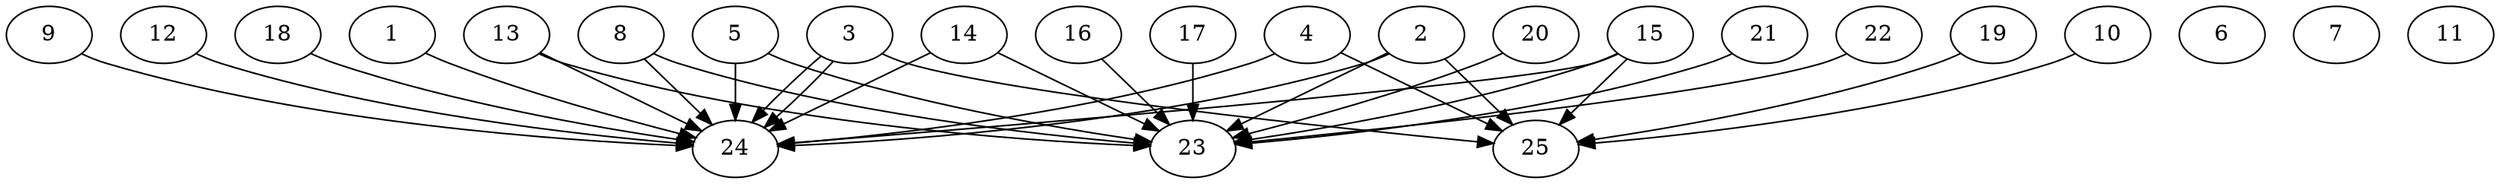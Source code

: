 // DAG automatically generated by daggen at Thu Oct  3 14:00:40 2019
// ./daggen --dot -n 25 --ccr 0.4 --fat 0.9 --regular 0.7 --density 0.9 --mindata 5242880 --maxdata 52428800 
digraph G {
  1 [size="32709120", alpha="0.02", expect_size="13083648"] 
  1 -> 24 [size ="13083648"]
  2 [size="123143680", alpha="0.02", expect_size="49257472"] 
  2 -> 23 [size ="49257472"]
  2 -> 24 [size ="49257472"]
  2 -> 25 [size ="49257472"]
  3 [size="42606080", alpha="0.10", expect_size="17042432"] 
  3 -> 24 [size ="17042432"]
  3 -> 24 [size ="17042432"]
  3 -> 25 [size ="17042432"]
  4 [size="43077120", alpha="0.08", expect_size="17230848"] 
  4 -> 24 [size ="17230848"]
  4 -> 25 [size ="17230848"]
  5 [size="122928640", alpha="0.07", expect_size="49171456"] 
  5 -> 23 [size ="49171456"]
  5 -> 24 [size ="49171456"]
  6 [size="118376960", alpha="0.20", expect_size="47350784"] 
  7 [size="93094400", alpha="0.18", expect_size="37237760"] 
  8 [size="37450240", alpha="0.11", expect_size="14980096"] 
  8 -> 23 [size ="14980096"]
  8 -> 24 [size ="14980096"]
  9 [size="108687360", alpha="0.07", expect_size="43474944"] 
  9 -> 24 [size ="43474944"]
  10 [size="39395840", alpha="0.06", expect_size="15758336"] 
  10 -> 25 [size ="15758336"]
  11 [size="111864320", alpha="0.09", expect_size="44745728"] 
  12 [size="120770560", alpha="0.16", expect_size="48308224"] 
  12 -> 24 [size ="48308224"]
  13 [size="13826560", alpha="0.13", expect_size="5530624"] 
  13 -> 23 [size ="5530624"]
  13 -> 24 [size ="5530624"]
  14 [size="74849280", alpha="0.12", expect_size="29939712"] 
  14 -> 23 [size ="29939712"]
  14 -> 24 [size ="29939712"]
  15 [size="120627200", alpha="0.04", expect_size="48250880"] 
  15 -> 23 [size ="48250880"]
  15 -> 24 [size ="48250880"]
  15 -> 25 [size ="48250880"]
  16 [size="42501120", alpha="0.19", expect_size="17000448"] 
  16 -> 23 [size ="17000448"]
  17 [size="40614400", alpha="0.16", expect_size="16245760"] 
  17 -> 23 [size ="16245760"]
  18 [size="29434880", alpha="0.00", expect_size="11773952"] 
  18 -> 24 [size ="11773952"]
  19 [size="97259520", alpha="0.13", expect_size="38903808"] 
  19 -> 25 [size ="38903808"]
  20 [size="19256320", alpha="0.08", expect_size="7702528"] 
  20 -> 23 [size ="7702528"]
  21 [size="51732480", alpha="0.06", expect_size="20692992"] 
  21 -> 23 [size ="20692992"]
  22 [size="107691520", alpha="0.02", expect_size="43076608"] 
  22 -> 23 [size ="43076608"]
  23 [size="85094400", alpha="0.03", expect_size="34037760"] 
  24 [size="44129280", alpha="0.10", expect_size="17651712"] 
  25 [size="114452480", alpha="0.15", expect_size="45780992"] 
}
